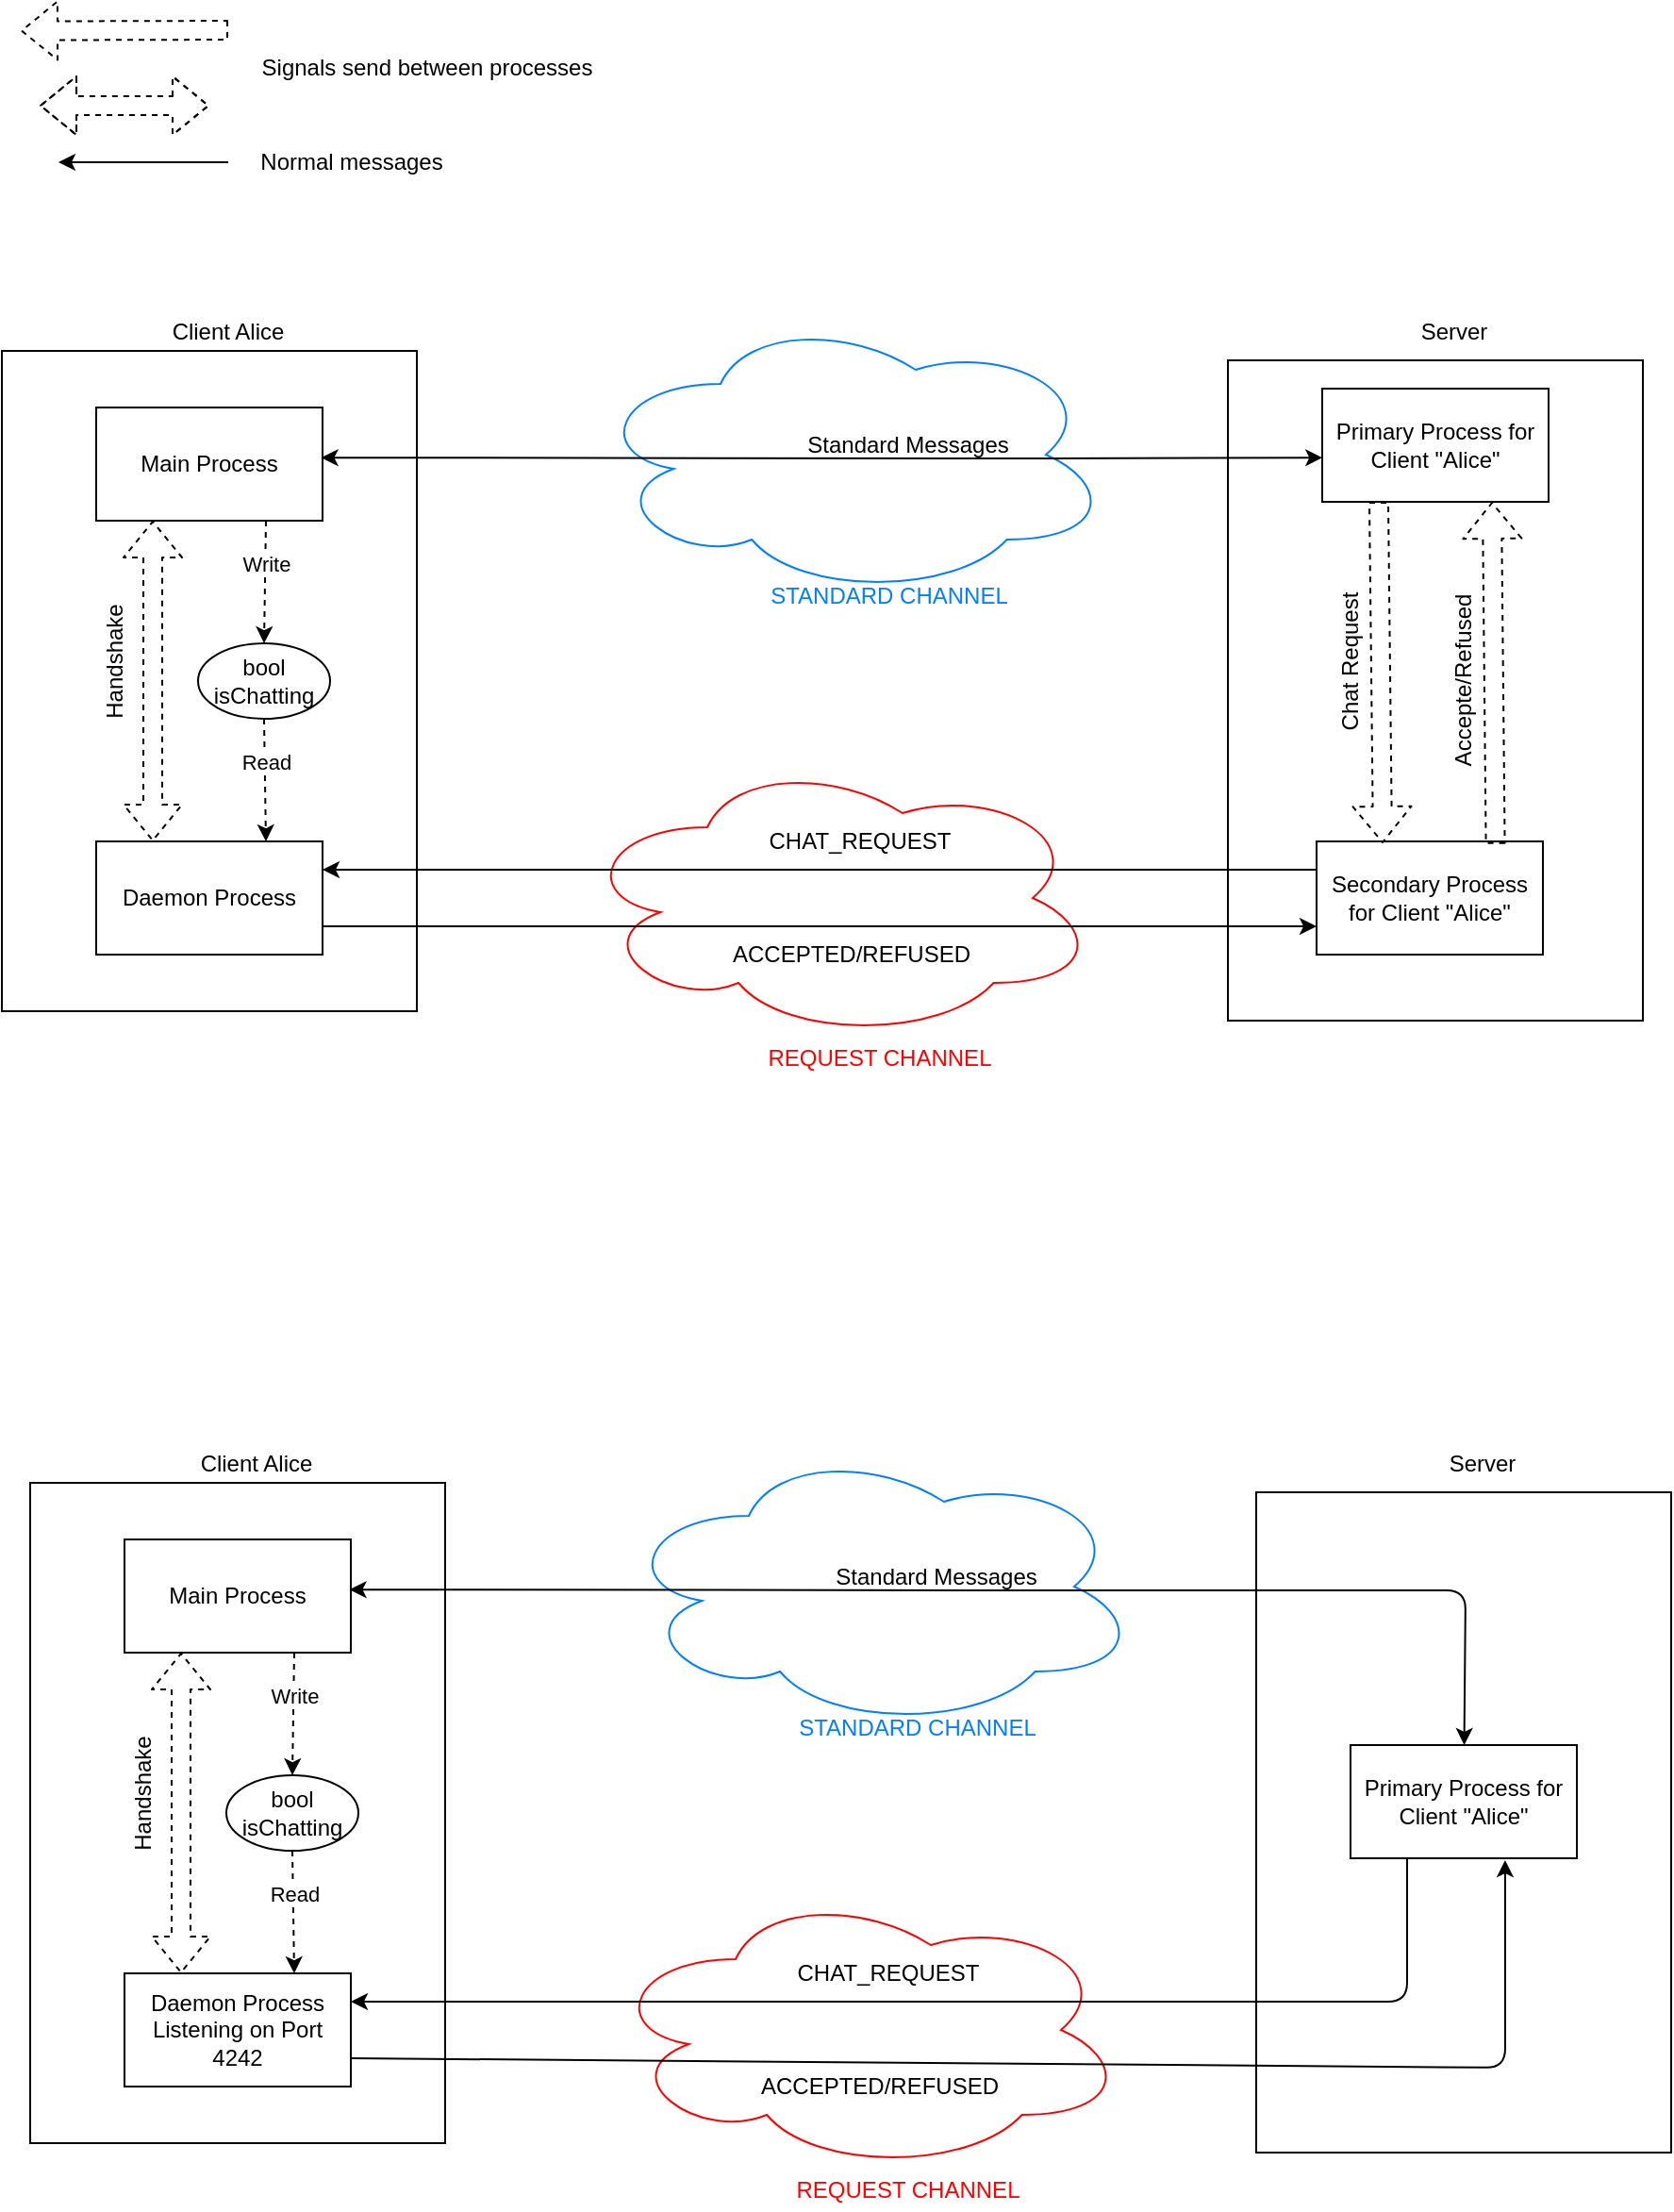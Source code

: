 <mxfile version="14.6.13" type="device"><diagram id="SBqNJb4tL0eKfv7FWLK_" name="Pagina-1"><mxGraphModel dx="1086" dy="806" grid="1" gridSize="10" guides="1" tooltips="1" connect="1" arrows="1" fold="1" page="1" pageScale="1" pageWidth="827" pageHeight="1169" math="0" shadow="0"><root><mxCell id="0"/><mxCell id="1" parent="0"/><mxCell id="UP9LMWmnsKsl1JHoX0MD-1" value="" style="rounded=0;whiteSpace=wrap;html=1;" parent="1" vertex="1"><mxGeometry x="130" y="250" width="220" height="350" as="geometry"/></mxCell><mxCell id="UP9LMWmnsKsl1JHoX0MD-2" value="Client Alice" style="text;html=1;strokeColor=none;fillColor=none;align=center;verticalAlign=middle;whiteSpace=wrap;rounded=0;" parent="1" vertex="1"><mxGeometry x="210" y="230" width="80" height="20" as="geometry"/></mxCell><mxCell id="UP9LMWmnsKsl1JHoX0MD-3" value="Main Process" style="rounded=0;whiteSpace=wrap;html=1;" parent="1" vertex="1"><mxGeometry x="180" y="280" width="120" height="60" as="geometry"/></mxCell><mxCell id="UP9LMWmnsKsl1JHoX0MD-4" value="Daemon Process" style="rounded=0;whiteSpace=wrap;html=1;" parent="1" vertex="1"><mxGeometry x="180" y="510" width="120" height="60" as="geometry"/></mxCell><mxCell id="UP9LMWmnsKsl1JHoX0MD-9" value="Server" style="text;html=1;strokeColor=none;fillColor=none;align=center;verticalAlign=middle;whiteSpace=wrap;rounded=0;" parent="1" vertex="1"><mxGeometry x="880" y="230" width="40" height="20" as="geometry"/></mxCell><mxCell id="UP9LMWmnsKsl1JHoX0MD-10" value="CHAT_REQUEST" style="text;html=1;strokeColor=none;fillColor=none;align=center;verticalAlign=middle;whiteSpace=wrap;rounded=0;" parent="1" vertex="1"><mxGeometry x="565" y="500" width="40" height="20" as="geometry"/></mxCell><mxCell id="UP9LMWmnsKsl1JHoX0MD-16" value="Signals send between processes" style="text;html=1;align=center;verticalAlign=middle;resizable=0;points=[];autosize=1;strokeColor=none;" parent="1" vertex="1"><mxGeometry x="260" y="90" width="190" height="20" as="geometry"/></mxCell><mxCell id="UP9LMWmnsKsl1JHoX0MD-17" value="" style="endArrow=classic;html=1;" parent="1" edge="1"><mxGeometry width="50" height="50" relative="1" as="geometry"><mxPoint x="250" y="150" as="sourcePoint"/><mxPoint x="160" y="150" as="targetPoint"/></mxGeometry></mxCell><mxCell id="UP9LMWmnsKsl1JHoX0MD-18" value="Normal messages" style="text;html=1;align=center;verticalAlign=middle;resizable=0;points=[];autosize=1;strokeColor=none;" parent="1" vertex="1"><mxGeometry x="260" y="140" width="110" height="20" as="geometry"/></mxCell><mxCell id="UP9LMWmnsKsl1JHoX0MD-21" value="ACCEPTED/REFUSED" style="text;html=1;align=center;verticalAlign=middle;resizable=0;points=[];autosize=1;strokeColor=none;" parent="1" vertex="1"><mxGeometry x="510" y="560" width="140" height="20" as="geometry"/></mxCell><mxCell id="UP9LMWmnsKsl1JHoX0MD-24" value="Standard Messages" style="text;html=1;align=center;verticalAlign=middle;resizable=0;points=[];autosize=1;strokeColor=none;" parent="1" vertex="1"><mxGeometry x="550" y="290" width="120" height="20" as="geometry"/></mxCell><mxCell id="UP9LMWmnsKsl1JHoX0MD-25" value="bool isChatting" style="ellipse;whiteSpace=wrap;html=1;" parent="1" vertex="1"><mxGeometry x="234" y="405" width="70" height="40" as="geometry"/></mxCell><mxCell id="UP9LMWmnsKsl1JHoX0MD-29" value="" style="endArrow=classic;html=1;exitX=0.75;exitY=1;exitDx=0;exitDy=0;entryX=0.5;entryY=0;entryDx=0;entryDy=0;dashed=1;" parent="1" source="UP9LMWmnsKsl1JHoX0MD-3" target="UP9LMWmnsKsl1JHoX0MD-25" edge="1"><mxGeometry width="50" height="50" relative="1" as="geometry"><mxPoint x="290" y="360" as="sourcePoint"/><mxPoint x="340" y="310" as="targetPoint"/></mxGeometry></mxCell><mxCell id="UP9LMWmnsKsl1JHoX0MD-30" value="Write" style="edgeLabel;html=1;align=center;verticalAlign=middle;resizable=0;points=[];" parent="UP9LMWmnsKsl1JHoX0MD-29" vertex="1" connectable="0"><mxGeometry x="-0.288" relative="1" as="geometry"><mxPoint as="offset"/></mxGeometry></mxCell><mxCell id="UP9LMWmnsKsl1JHoX0MD-31" value="" style="endArrow=classic;html=1;exitX=0.5;exitY=1;exitDx=0;exitDy=0;dashed=1;entryX=0.75;entryY=0;entryDx=0;entryDy=0;" parent="1" source="UP9LMWmnsKsl1JHoX0MD-25" target="UP9LMWmnsKsl1JHoX0MD-4" edge="1"><mxGeometry width="50" height="50" relative="1" as="geometry"><mxPoint x="250" y="350" as="sourcePoint"/><mxPoint x="250" y="415" as="targetPoint"/></mxGeometry></mxCell><mxCell id="UP9LMWmnsKsl1JHoX0MD-32" value="Read" style="edgeLabel;html=1;align=center;verticalAlign=middle;resizable=0;points=[];" parent="UP9LMWmnsKsl1JHoX0MD-31" vertex="1" connectable="0"><mxGeometry x="-0.288" relative="1" as="geometry"><mxPoint as="offset"/></mxGeometry></mxCell><mxCell id="UP9LMWmnsKsl1JHoX0MD-34" value="" style="shape=flexArrow;endArrow=classic;startArrow=classic;html=1;dashed=1;exitX=0.25;exitY=0;exitDx=0;exitDy=0;entryX=0.25;entryY=1;entryDx=0;entryDy=0;" parent="1" source="UP9LMWmnsKsl1JHoX0MD-4" target="UP9LMWmnsKsl1JHoX0MD-3" edge="1"><mxGeometry width="100" height="100" relative="1" as="geometry"><mxPoint x="100" y="480" as="sourcePoint"/><mxPoint x="200" y="380" as="targetPoint"/><Array as="points"/></mxGeometry></mxCell><mxCell id="UP9LMWmnsKsl1JHoX0MD-35" value="" style="shape=flexArrow;endArrow=classic;startArrow=classic;html=1;dashed=1;" parent="1" edge="1"><mxGeometry width="100" height="100" relative="1" as="geometry"><mxPoint x="240" y="120" as="sourcePoint"/><mxPoint x="150" y="120" as="targetPoint"/><Array as="points"><mxPoint x="220" y="120"/></Array></mxGeometry></mxCell><mxCell id="UP9LMWmnsKsl1JHoX0MD-36" value="Handshake" style="text;html=1;align=center;verticalAlign=middle;resizable=0;points=[];autosize=1;strokeColor=none;rotation=-90;" parent="1" vertex="1"><mxGeometry x="150" y="405" width="80" height="20" as="geometry"/></mxCell><mxCell id="UP9LMWmnsKsl1JHoX0MD-41" value="" style="ellipse;shape=cloud;whiteSpace=wrap;html=1;labelBackgroundColor=#FFFFFF;fillColor=none;align=left;strokeColor=#FF0000;" parent="1" vertex="1"><mxGeometry x="435" y="465" width="276" height="150" as="geometry"/></mxCell><mxCell id="UP9LMWmnsKsl1JHoX0MD-43" value="REQUEST CHANNEL" style="text;html=1;align=center;verticalAlign=middle;resizable=0;points=[];autosize=1;strokeColor=none;fontColor=#FF0000;" parent="1" vertex="1"><mxGeometry x="530" y="615" width="130" height="20" as="geometry"/></mxCell><mxCell id="UP9LMWmnsKsl1JHoX0MD-44" value="" style="ellipse;shape=cloud;whiteSpace=wrap;html=1;labelBackgroundColor=#FFFFFF;fillColor=none;align=left;strokeColor=#007FFF;" parent="1" vertex="1"><mxGeometry x="442" y="230" width="276" height="150" as="geometry"/></mxCell><mxCell id="UP9LMWmnsKsl1JHoX0MD-45" value="STANDARD CHANNEL" style="text;html=1;align=center;verticalAlign=middle;resizable=0;points=[];autosize=1;strokeColor=none;fontColor=#007FFF;" parent="1" vertex="1"><mxGeometry x="530" y="370" width="140" height="20" as="geometry"/></mxCell><mxCell id="UP9LMWmnsKsl1JHoX0MD-46" value="" style="rounded=0;whiteSpace=wrap;html=1;" parent="1" vertex="1"><mxGeometry x="780" y="255" width="220" height="350" as="geometry"/></mxCell><mxCell id="UP9LMWmnsKsl1JHoX0MD-47" value="Primary Process for Client &quot;Alice&quot;" style="rounded=0;whiteSpace=wrap;html=1;" parent="1" vertex="1"><mxGeometry x="830" y="270" width="120" height="60" as="geometry"/></mxCell><mxCell id="UP9LMWmnsKsl1JHoX0MD-48" value="Secondary Process for Client &quot;Alice&quot;" style="rounded=0;whiteSpace=wrap;html=1;" parent="1" vertex="1"><mxGeometry x="827" y="510" width="120" height="60" as="geometry"/></mxCell><mxCell id="UP9LMWmnsKsl1JHoX0MD-20" value="" style="endArrow=classic;html=1;exitX=1;exitY=0.75;exitDx=0;exitDy=0;entryX=0;entryY=0.75;entryDx=0;entryDy=0;" parent="1" source="UP9LMWmnsKsl1JHoX0MD-4" target="UP9LMWmnsKsl1JHoX0MD-48" edge="1"><mxGeometry width="50" height="50" relative="1" as="geometry"><mxPoint x="290" y="360" as="sourcePoint"/><mxPoint x="830" y="555" as="targetPoint"/></mxGeometry></mxCell><mxCell id="UP9LMWmnsKsl1JHoX0MD-5" value="" style="endArrow=classic;html=1;entryX=1;entryY=0.25;entryDx=0;entryDy=0;exitX=0;exitY=0.25;exitDx=0;exitDy=0;" parent="1" source="UP9LMWmnsKsl1JHoX0MD-48" target="UP9LMWmnsKsl1JHoX0MD-4" edge="1"><mxGeometry width="50" height="50" relative="1" as="geometry"><mxPoint x="630" y="525" as="sourcePoint"/><mxPoint x="300" y="450" as="targetPoint"/></mxGeometry></mxCell><mxCell id="UP9LMWmnsKsl1JHoX0MD-23" value="" style="endArrow=classic;startArrow=classic;html=1;exitX=0.994;exitY=0.443;exitDx=0;exitDy=0;exitPerimeter=0;entryX=0.001;entryY=0.61;entryDx=0;entryDy=0;entryPerimeter=0;" parent="1" source="UP9LMWmnsKsl1JHoX0MD-3" target="UP9LMWmnsKsl1JHoX0MD-47" edge="1"><mxGeometry width="50" height="50" relative="1" as="geometry"><mxPoint x="290" y="360" as="sourcePoint"/><mxPoint x="673.6" y="470" as="targetPoint"/><Array as="points"><mxPoint x="674" y="307"/></Array></mxGeometry></mxCell><mxCell id="UP9LMWmnsKsl1JHoX0MD-52" value="" style="shape=flexArrow;endArrow=classic;html=1;dashed=1;fontColor=#007FFF;exitX=0.25;exitY=1;exitDx=0;exitDy=0;" parent="1" source="UP9LMWmnsKsl1JHoX0MD-47" edge="1"><mxGeometry width="50" height="50" relative="1" as="geometry"><mxPoint x="660" y="450" as="sourcePoint"/><mxPoint x="862" y="511" as="targetPoint"/></mxGeometry></mxCell><mxCell id="UP9LMWmnsKsl1JHoX0MD-53" value="" style="shape=flexArrow;endArrow=classic;html=1;dashed=1;fontColor=#007FFF;entryX=0.75;entryY=1;entryDx=0;entryDy=0;exitX=0.79;exitY=0.023;exitDx=0;exitDy=0;exitPerimeter=0;" parent="1" source="UP9LMWmnsKsl1JHoX0MD-48" target="UP9LMWmnsKsl1JHoX0MD-47" edge="1"><mxGeometry width="50" height="50" relative="1" as="geometry"><mxPoint x="1040" y="400" as="sourcePoint"/><mxPoint x="872" y="521" as="targetPoint"/></mxGeometry></mxCell><mxCell id="UP9LMWmnsKsl1JHoX0MD-54" value="Accepte/Refused" style="text;html=1;align=center;verticalAlign=middle;resizable=0;points=[];autosize=1;strokeColor=none;rotation=-90;" parent="1" vertex="1"><mxGeometry x="850" y="415" width="110" height="20" as="geometry"/></mxCell><mxCell id="UP9LMWmnsKsl1JHoX0MD-55" value="Chat Request" style="text;html=1;align=center;verticalAlign=middle;resizable=0;points=[];autosize=1;strokeColor=none;rotation=-90;" parent="1" vertex="1"><mxGeometry x="800" y="405" width="90" height="20" as="geometry"/></mxCell><mxCell id="UP9LMWmnsKsl1JHoX0MD-56" value="" style="shape=flexArrow;endArrow=classic;html=1;dashed=1;fontColor=#007FFF;entryX=0.75;entryY=1;entryDx=0;entryDy=0;" parent="1" edge="1"><mxGeometry width="50" height="50" relative="1" as="geometry"><mxPoint x="250" y="80" as="sourcePoint"/><mxPoint x="140" y="80.31" as="targetPoint"/></mxGeometry></mxCell><mxCell id="fxSQu3uwMw2F3qqfb6Hf-1" value="" style="rounded=0;whiteSpace=wrap;html=1;" vertex="1" parent="1"><mxGeometry x="145" y="850" width="220" height="350" as="geometry"/></mxCell><mxCell id="fxSQu3uwMw2F3qqfb6Hf-2" value="Client Alice" style="text;html=1;strokeColor=none;fillColor=none;align=center;verticalAlign=middle;whiteSpace=wrap;rounded=0;" vertex="1" parent="1"><mxGeometry x="225" y="830" width="80" height="20" as="geometry"/></mxCell><mxCell id="fxSQu3uwMw2F3qqfb6Hf-3" value="Main Process" style="rounded=0;whiteSpace=wrap;html=1;" vertex="1" parent="1"><mxGeometry x="195" y="880" width="120" height="60" as="geometry"/></mxCell><mxCell id="fxSQu3uwMw2F3qqfb6Hf-4" value="Daemon Process&lt;br&gt;Listening on Port 4242" style="rounded=0;whiteSpace=wrap;html=1;" vertex="1" parent="1"><mxGeometry x="195" y="1110" width="120" height="60" as="geometry"/></mxCell><mxCell id="fxSQu3uwMw2F3qqfb6Hf-5" value="Server" style="text;html=1;strokeColor=none;fillColor=none;align=center;verticalAlign=middle;whiteSpace=wrap;rounded=0;" vertex="1" parent="1"><mxGeometry x="895" y="830" width="40" height="20" as="geometry"/></mxCell><mxCell id="fxSQu3uwMw2F3qqfb6Hf-6" value="CHAT_REQUEST" style="text;html=1;strokeColor=none;fillColor=none;align=center;verticalAlign=middle;whiteSpace=wrap;rounded=0;" vertex="1" parent="1"><mxGeometry x="580" y="1100" width="40" height="20" as="geometry"/></mxCell><mxCell id="fxSQu3uwMw2F3qqfb6Hf-7" value="ACCEPTED/REFUSED" style="text;html=1;align=center;verticalAlign=middle;resizable=0;points=[];autosize=1;strokeColor=none;" vertex="1" parent="1"><mxGeometry x="525" y="1160" width="140" height="20" as="geometry"/></mxCell><mxCell id="fxSQu3uwMw2F3qqfb6Hf-8" value="Standard Messages" style="text;html=1;align=center;verticalAlign=middle;resizable=0;points=[];autosize=1;strokeColor=none;" vertex="1" parent="1"><mxGeometry x="565" y="890" width="120" height="20" as="geometry"/></mxCell><mxCell id="fxSQu3uwMw2F3qqfb6Hf-9" value="bool isChatting" style="ellipse;whiteSpace=wrap;html=1;" vertex="1" parent="1"><mxGeometry x="249" y="1005" width="70" height="40" as="geometry"/></mxCell><mxCell id="fxSQu3uwMw2F3qqfb6Hf-10" value="" style="endArrow=classic;html=1;exitX=0.75;exitY=1;exitDx=0;exitDy=0;entryX=0.5;entryY=0;entryDx=0;entryDy=0;dashed=1;" edge="1" parent="1" source="fxSQu3uwMw2F3qqfb6Hf-3" target="fxSQu3uwMw2F3qqfb6Hf-9"><mxGeometry width="50" height="50" relative="1" as="geometry"><mxPoint x="305" y="960" as="sourcePoint"/><mxPoint x="355" y="910" as="targetPoint"/></mxGeometry></mxCell><mxCell id="fxSQu3uwMw2F3qqfb6Hf-11" value="Write" style="edgeLabel;html=1;align=center;verticalAlign=middle;resizable=0;points=[];" vertex="1" connectable="0" parent="fxSQu3uwMw2F3qqfb6Hf-10"><mxGeometry x="-0.288" relative="1" as="geometry"><mxPoint as="offset"/></mxGeometry></mxCell><mxCell id="fxSQu3uwMw2F3qqfb6Hf-12" value="" style="endArrow=classic;html=1;exitX=0.5;exitY=1;exitDx=0;exitDy=0;dashed=1;entryX=0.75;entryY=0;entryDx=0;entryDy=0;" edge="1" parent="1" source="fxSQu3uwMw2F3qqfb6Hf-9" target="fxSQu3uwMw2F3qqfb6Hf-4"><mxGeometry width="50" height="50" relative="1" as="geometry"><mxPoint x="265" y="950" as="sourcePoint"/><mxPoint x="265" y="1015" as="targetPoint"/></mxGeometry></mxCell><mxCell id="fxSQu3uwMw2F3qqfb6Hf-13" value="Read" style="edgeLabel;html=1;align=center;verticalAlign=middle;resizable=0;points=[];" vertex="1" connectable="0" parent="fxSQu3uwMw2F3qqfb6Hf-12"><mxGeometry x="-0.288" relative="1" as="geometry"><mxPoint as="offset"/></mxGeometry></mxCell><mxCell id="fxSQu3uwMw2F3qqfb6Hf-14" value="" style="shape=flexArrow;endArrow=classic;startArrow=classic;html=1;dashed=1;exitX=0.25;exitY=0;exitDx=0;exitDy=0;entryX=0.25;entryY=1;entryDx=0;entryDy=0;" edge="1" parent="1" source="fxSQu3uwMw2F3qqfb6Hf-4" target="fxSQu3uwMw2F3qqfb6Hf-3"><mxGeometry width="100" height="100" relative="1" as="geometry"><mxPoint x="115" y="1080" as="sourcePoint"/><mxPoint x="215" y="980" as="targetPoint"/><Array as="points"/></mxGeometry></mxCell><mxCell id="fxSQu3uwMw2F3qqfb6Hf-15" value="Handshake" style="text;html=1;align=center;verticalAlign=middle;resizable=0;points=[];autosize=1;strokeColor=none;rotation=-90;" vertex="1" parent="1"><mxGeometry x="165" y="1005" width="80" height="20" as="geometry"/></mxCell><mxCell id="fxSQu3uwMw2F3qqfb6Hf-16" value="" style="ellipse;shape=cloud;whiteSpace=wrap;html=1;labelBackgroundColor=#FFFFFF;fillColor=none;align=left;strokeColor=#FF0000;" vertex="1" parent="1"><mxGeometry x="450" y="1065" width="276" height="150" as="geometry"/></mxCell><mxCell id="fxSQu3uwMw2F3qqfb6Hf-17" value="REQUEST CHANNEL" style="text;html=1;align=center;verticalAlign=middle;resizable=0;points=[];autosize=1;strokeColor=none;fontColor=#FF0000;" vertex="1" parent="1"><mxGeometry x="545" y="1215" width="130" height="20" as="geometry"/></mxCell><mxCell id="fxSQu3uwMw2F3qqfb6Hf-18" value="" style="ellipse;shape=cloud;whiteSpace=wrap;html=1;labelBackgroundColor=#FFFFFF;fillColor=none;align=left;strokeColor=#007FFF;" vertex="1" parent="1"><mxGeometry x="457" y="830" width="276" height="150" as="geometry"/></mxCell><mxCell id="fxSQu3uwMw2F3qqfb6Hf-19" value="STANDARD CHANNEL" style="text;html=1;align=center;verticalAlign=middle;resizable=0;points=[];autosize=1;strokeColor=none;fontColor=#007FFF;" vertex="1" parent="1"><mxGeometry x="545" y="970" width="140" height="20" as="geometry"/></mxCell><mxCell id="fxSQu3uwMw2F3qqfb6Hf-20" value="" style="rounded=0;whiteSpace=wrap;html=1;" vertex="1" parent="1"><mxGeometry x="795" y="855" width="220" height="350" as="geometry"/></mxCell><mxCell id="fxSQu3uwMw2F3qqfb6Hf-21" value="Primary Process for Client &quot;Alice&quot;" style="rounded=0;whiteSpace=wrap;html=1;" vertex="1" parent="1"><mxGeometry x="845" y="989" width="120" height="60" as="geometry"/></mxCell><mxCell id="fxSQu3uwMw2F3qqfb6Hf-23" value="" style="endArrow=classic;html=1;exitX=1;exitY=0.75;exitDx=0;exitDy=0;entryX=0.683;entryY=1.017;entryDx=0;entryDy=0;entryPerimeter=0;" edge="1" parent="1" source="fxSQu3uwMw2F3qqfb6Hf-4" target="fxSQu3uwMw2F3qqfb6Hf-21"><mxGeometry width="50" height="50" relative="1" as="geometry"><mxPoint x="305" y="960" as="sourcePoint"/><mxPoint x="842" y="1155" as="targetPoint"/><Array as="points"><mxPoint x="927" y="1160"/></Array></mxGeometry></mxCell><mxCell id="fxSQu3uwMw2F3qqfb6Hf-24" value="" style="endArrow=classic;html=1;entryX=1;entryY=0.25;entryDx=0;entryDy=0;exitX=0.25;exitY=1;exitDx=0;exitDy=0;" edge="1" parent="1" source="fxSQu3uwMw2F3qqfb6Hf-21" target="fxSQu3uwMw2F3qqfb6Hf-4"><mxGeometry width="50" height="50" relative="1" as="geometry"><mxPoint x="842" y="1125" as="sourcePoint"/><mxPoint x="315" y="1050" as="targetPoint"/><Array as="points"><mxPoint x="875" y="1125"/></Array></mxGeometry></mxCell><mxCell id="fxSQu3uwMw2F3qqfb6Hf-25" value="" style="endArrow=classic;startArrow=classic;html=1;exitX=0.994;exitY=0.443;exitDx=0;exitDy=0;exitPerimeter=0;" edge="1" parent="1" source="fxSQu3uwMw2F3qqfb6Hf-3" target="fxSQu3uwMw2F3qqfb6Hf-21"><mxGeometry width="50" height="50" relative="1" as="geometry"><mxPoint x="305" y="960" as="sourcePoint"/><mxPoint x="688.6" y="1070" as="targetPoint"/><Array as="points"><mxPoint x="689" y="907"/><mxPoint x="906" y="907"/></Array></mxGeometry></mxCell></root></mxGraphModel></diagram></mxfile>